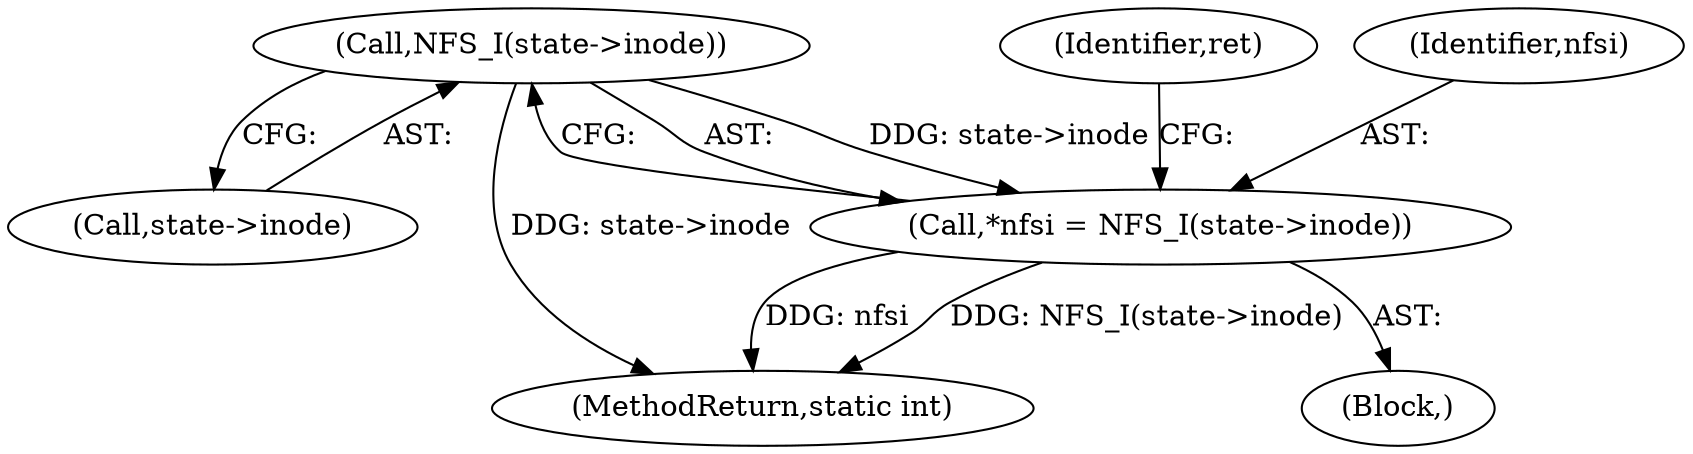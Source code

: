 digraph "0_linux_dc0b027dfadfcb8a5504f7d8052754bf8d501ab9_25@pointer" {
"1000109" [label="(Call,NFS_I(state->inode))"];
"1000107" [label="(Call,*nfsi = NFS_I(state->inode))"];
"1000116" [label="(Identifier,ret)"];
"1000105" [label="(Block,)"];
"1000110" [label="(Call,state->inode)"];
"1000219" [label="(MethodReturn,static int)"];
"1000109" [label="(Call,NFS_I(state->inode))"];
"1000107" [label="(Call,*nfsi = NFS_I(state->inode))"];
"1000108" [label="(Identifier,nfsi)"];
"1000109" -> "1000107"  [label="AST: "];
"1000109" -> "1000110"  [label="CFG: "];
"1000110" -> "1000109"  [label="AST: "];
"1000107" -> "1000109"  [label="CFG: "];
"1000109" -> "1000219"  [label="DDG: state->inode"];
"1000109" -> "1000107"  [label="DDG: state->inode"];
"1000107" -> "1000105"  [label="AST: "];
"1000108" -> "1000107"  [label="AST: "];
"1000116" -> "1000107"  [label="CFG: "];
"1000107" -> "1000219"  [label="DDG: nfsi"];
"1000107" -> "1000219"  [label="DDG: NFS_I(state->inode)"];
}
